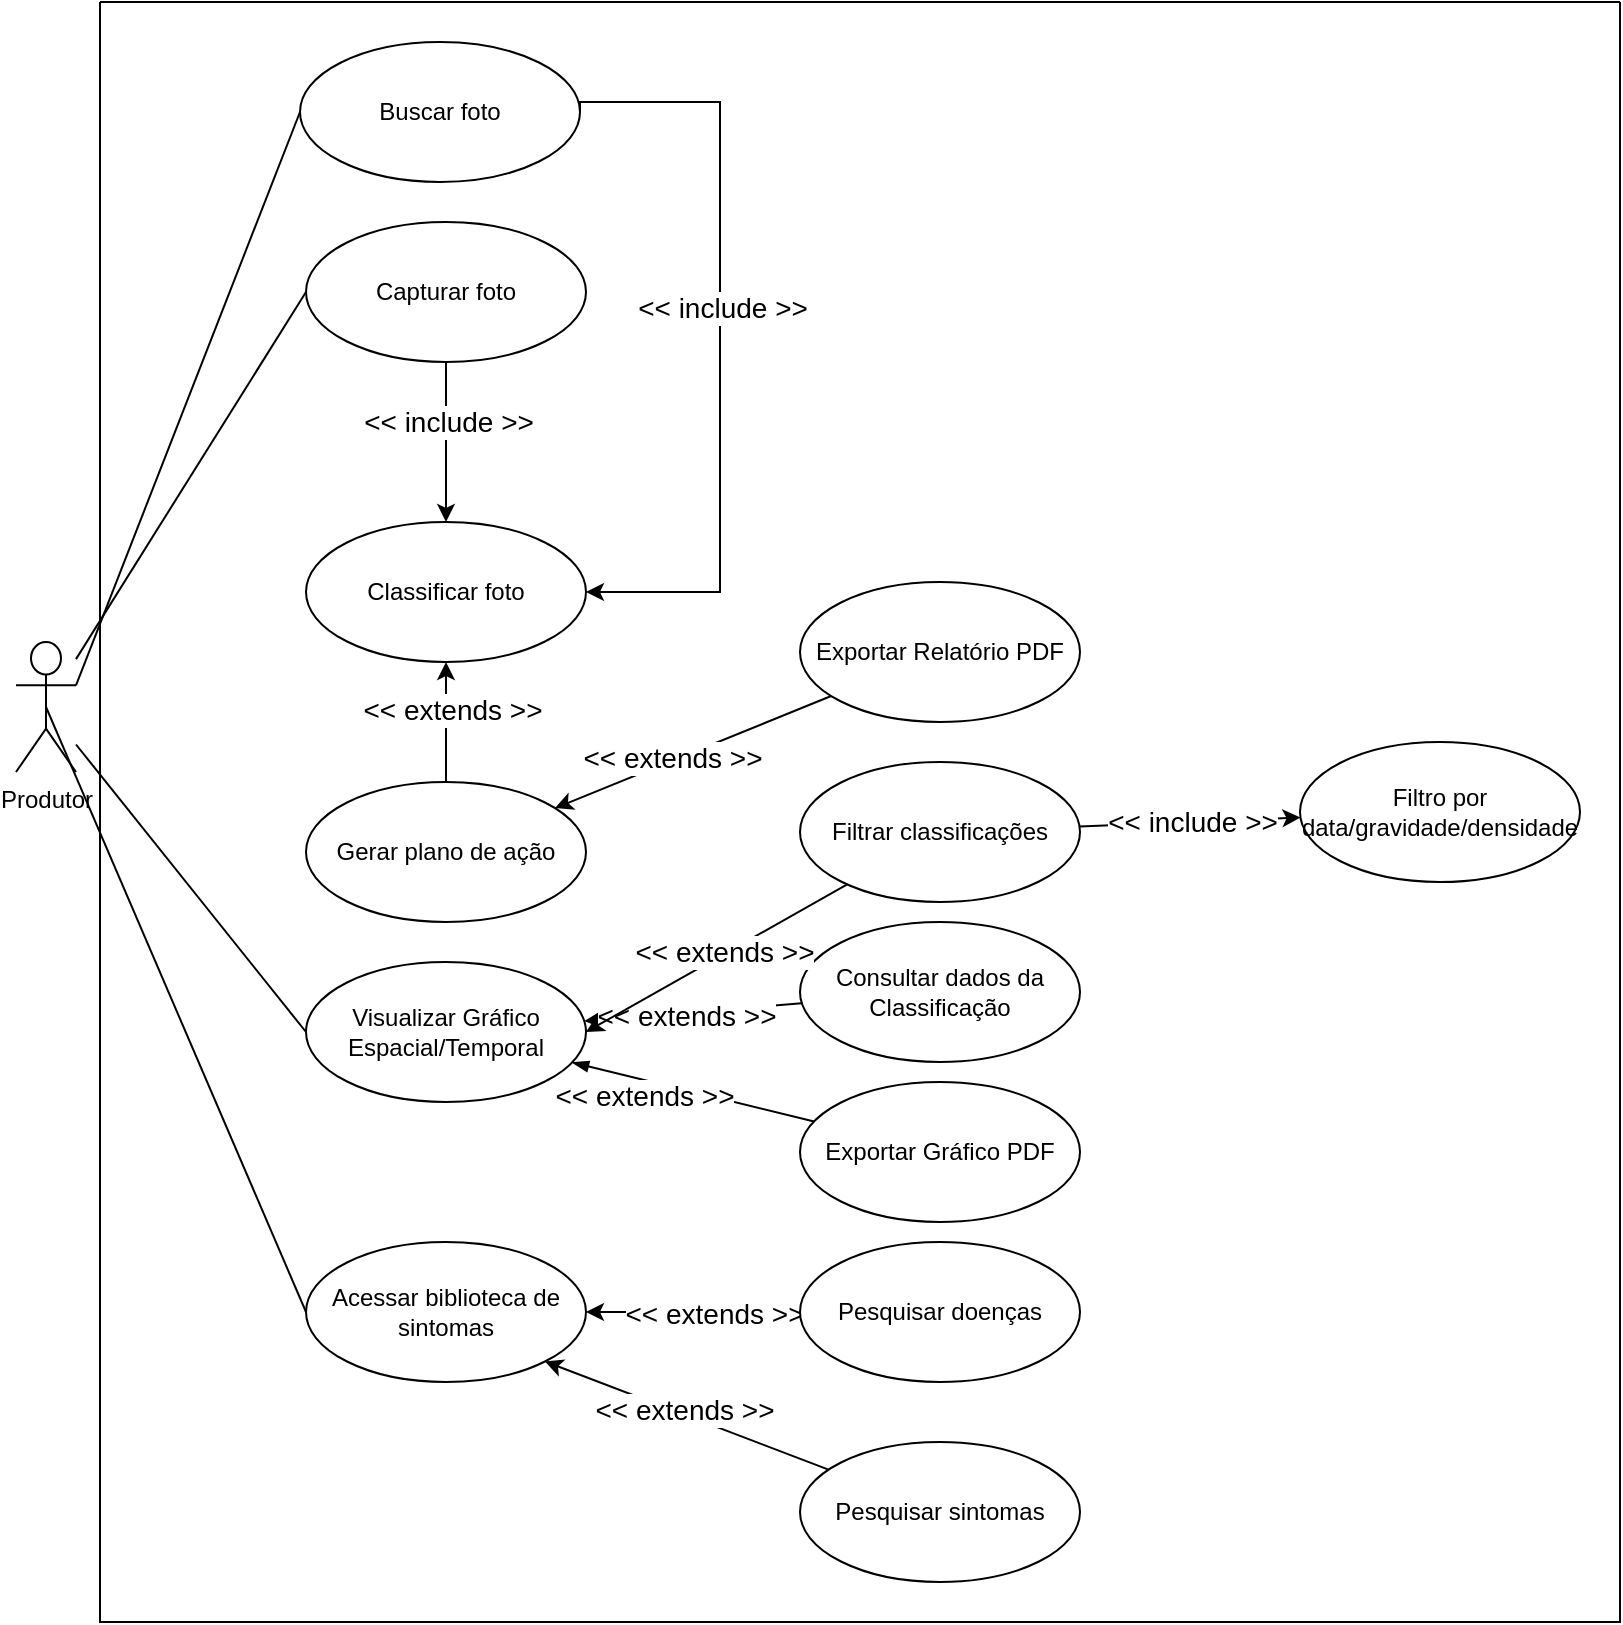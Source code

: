 <mxfile version="28.2.7">
  <diagram name="Página-1" id="2q8f5R7QNdIMXdVPFOrD">
    <mxGraphModel dx="2084" dy="1124" grid="1" gridSize="10" guides="1" tooltips="1" connect="1" arrows="1" fold="1" page="1" pageScale="1" pageWidth="827" pageHeight="1169" background="none" math="0" shadow="0">
      <root>
        <mxCell id="0" />
        <mxCell id="1" parent="0" />
        <mxCell id="ub6JqPsJmsCeWxGJgpJZ-11" style="rounded=0;orthogonalLoop=1;jettySize=auto;html=1;entryX=0;entryY=0.5;entryDx=0;entryDy=0;endArrow=none;endFill=0;" parent="1" source="GUPlHXkuvfN4wE-hsdpa-1" target="GUPlHXkuvfN4wE-hsdpa-2" edge="1">
          <mxGeometry relative="1" as="geometry">
            <mxPoint x="225" y="580" as="targetPoint" />
          </mxGeometry>
        </mxCell>
        <mxCell id="ub6JqPsJmsCeWxGJgpJZ-18" style="rounded=0;orthogonalLoop=1;jettySize=auto;html=1;entryX=0;entryY=0.5;entryDx=0;entryDy=0;endArrow=none;endFill=0;" parent="1" source="GUPlHXkuvfN4wE-hsdpa-1" target="ub6JqPsJmsCeWxGJgpJZ-1" edge="1">
          <mxGeometry relative="1" as="geometry" />
        </mxCell>
        <mxCell id="GUPlHXkuvfN4wE-hsdpa-1" value="Produtor" style="shape=umlActor;verticalLabelPosition=bottom;verticalAlign=top;html=1;" parent="1" vertex="1">
          <mxGeometry x="20" y="500" width="30" height="65" as="geometry" />
        </mxCell>
        <mxCell id="GUPlHXkuvfN4wE-hsdpa-6" value="" style="swimlane;startSize=0;movable=1;resizable=1;rotatable=1;deletable=1;editable=1;locked=0;connectable=1;" parent="1" vertex="1">
          <mxGeometry x="62" y="180" width="760" height="810" as="geometry" />
        </mxCell>
        <mxCell id="ub6JqPsJmsCeWxGJgpJZ-7" value="" style="edgeStyle=orthogonalEdgeStyle;rounded=0;orthogonalLoop=1;jettySize=auto;html=1;" parent="GUPlHXkuvfN4wE-hsdpa-6" source="GUPlHXkuvfN4wE-hsdpa-2" target="GUPlHXkuvfN4wE-hsdpa-7" edge="1">
          <mxGeometry relative="1" as="geometry" />
        </mxCell>
        <mxCell id="ub6JqPsJmsCeWxGJgpJZ-8" value="&lt;font style=&quot;font-size: 14px;&quot;&gt;&amp;lt;&amp;lt; include &amp;gt;&amp;gt;&lt;/font&gt;" style="edgeLabel;html=1;align=center;verticalAlign=middle;resizable=0;points=[];" parent="ub6JqPsJmsCeWxGJgpJZ-7" vertex="1" connectable="0">
          <mxGeometry x="-0.267" y="1" relative="1" as="geometry">
            <mxPoint as="offset" />
          </mxGeometry>
        </mxCell>
        <mxCell id="GUPlHXkuvfN4wE-hsdpa-2" value="Capturar foto" style="ellipse;whiteSpace=wrap;html=1;movable=1;resizable=1;rotatable=1;deletable=1;editable=1;locked=0;connectable=1;" parent="GUPlHXkuvfN4wE-hsdpa-6" vertex="1">
          <mxGeometry x="103" y="110" width="140" height="70" as="geometry" />
        </mxCell>
        <mxCell id="ub6JqPsJmsCeWxGJgpJZ-9" value="" style="edgeStyle=orthogonalEdgeStyle;rounded=0;orthogonalLoop=1;jettySize=auto;html=1;startArrow=classic;startFill=1;endArrow=none;endFill=0;" parent="GUPlHXkuvfN4wE-hsdpa-6" source="GUPlHXkuvfN4wE-hsdpa-7" target="GUPlHXkuvfN4wE-hsdpa-8" edge="1">
          <mxGeometry relative="1" as="geometry" />
        </mxCell>
        <mxCell id="ub6JqPsJmsCeWxGJgpJZ-10" value="&lt;font style=&quot;font-size: 14px;&quot;&gt;&amp;lt;&amp;lt; extends &amp;gt;&amp;gt;&lt;/font&gt;" style="edgeLabel;html=1;align=center;verticalAlign=middle;resizable=0;points=[];" parent="ub6JqPsJmsCeWxGJgpJZ-9" vertex="1" connectable="0">
          <mxGeometry x="-0.2" y="3" relative="1" as="geometry">
            <mxPoint as="offset" />
          </mxGeometry>
        </mxCell>
        <mxCell id="GUPlHXkuvfN4wE-hsdpa-7" value="Classificar foto" style="ellipse;whiteSpace=wrap;html=1;" parent="GUPlHXkuvfN4wE-hsdpa-6" vertex="1">
          <mxGeometry x="103" y="260" width="140" height="70" as="geometry" />
        </mxCell>
        <mxCell id="ub6JqPsJmsCeWxGJgpJZ-16" value="" style="rounded=0;orthogonalLoop=1;jettySize=auto;html=1;endArrow=none;endFill=0;startArrow=classic;startFill=1;" parent="GUPlHXkuvfN4wE-hsdpa-6" source="GUPlHXkuvfN4wE-hsdpa-8" target="ub6JqPsJmsCeWxGJgpJZ-2" edge="1">
          <mxGeometry relative="1" as="geometry" />
        </mxCell>
        <mxCell id="ub6JqPsJmsCeWxGJgpJZ-17" value="&lt;font style=&quot;font-size: 14px;&quot;&gt;&amp;lt;&amp;lt; extends &amp;gt;&amp;gt;&lt;/font&gt;" style="edgeLabel;html=1;align=center;verticalAlign=middle;resizable=0;points=[];" parent="ub6JqPsJmsCeWxGJgpJZ-16" vertex="1" connectable="0">
          <mxGeometry x="-0.143" y="2" relative="1" as="geometry">
            <mxPoint y="1" as="offset" />
          </mxGeometry>
        </mxCell>
        <mxCell id="GUPlHXkuvfN4wE-hsdpa-8" value="Gerar plano de ação" style="ellipse;whiteSpace=wrap;html=1;" parent="GUPlHXkuvfN4wE-hsdpa-6" vertex="1">
          <mxGeometry x="103" y="390" width="140" height="70" as="geometry" />
        </mxCell>
        <mxCell id="ub6JqPsJmsCeWxGJgpJZ-22" value="" style="rounded=0;orthogonalLoop=1;jettySize=auto;html=1;startArrow=blockThin;startFill=1;endArrow=none;endFill=0;" parent="GUPlHXkuvfN4wE-hsdpa-6" source="ub6JqPsJmsCeWxGJgpJZ-1" target="ub6JqPsJmsCeWxGJgpJZ-3" edge="1">
          <mxGeometry relative="1" as="geometry" />
        </mxCell>
        <mxCell id="ub6JqPsJmsCeWxGJgpJZ-23" value="&lt;font style=&quot;font-size: 14px;&quot;&gt;&amp;lt;&amp;lt; extends &amp;gt;&amp;gt;&lt;/font&gt;" style="edgeLabel;html=1;align=center;verticalAlign=middle;resizable=0;points=[];" parent="ub6JqPsJmsCeWxGJgpJZ-22" vertex="1" connectable="0">
          <mxGeometry x="-0.4" y="1" relative="1" as="geometry">
            <mxPoint x="-1" y="9" as="offset" />
          </mxGeometry>
        </mxCell>
        <mxCell id="ub6JqPsJmsCeWxGJgpJZ-27" value="" style="rounded=0;orthogonalLoop=1;jettySize=auto;html=1;endArrow=none;endFill=0;startArrow=classic;startFill=1;" parent="GUPlHXkuvfN4wE-hsdpa-6" source="ub6JqPsJmsCeWxGJgpJZ-1" target="ub6JqPsJmsCeWxGJgpJZ-26" edge="1">
          <mxGeometry relative="1" as="geometry" />
        </mxCell>
        <mxCell id="ub6JqPsJmsCeWxGJgpJZ-28" value="&lt;font style=&quot;font-size: 14px;&quot;&gt;&amp;lt;&amp;lt; extends &amp;gt;&amp;gt;&lt;/font&gt;" style="edgeLabel;html=1;align=center;verticalAlign=middle;resizable=0;points=[];" parent="ub6JqPsJmsCeWxGJgpJZ-27" vertex="1" connectable="0">
          <mxGeometry x="-0.061" y="-1" relative="1" as="geometry">
            <mxPoint as="offset" />
          </mxGeometry>
        </mxCell>
        <mxCell id="ub6JqPsJmsCeWxGJgpJZ-1" value="Visualizar Gráfico Espacial/Temporal" style="ellipse;whiteSpace=wrap;html=1;" parent="GUPlHXkuvfN4wE-hsdpa-6" vertex="1">
          <mxGeometry x="103" y="480" width="140" height="70" as="geometry" />
        </mxCell>
        <mxCell id="ub6JqPsJmsCeWxGJgpJZ-2" value="Exportar Relatório PDF" style="ellipse;whiteSpace=wrap;html=1;" parent="GUPlHXkuvfN4wE-hsdpa-6" vertex="1">
          <mxGeometry x="350" y="290" width="140" height="70" as="geometry" />
        </mxCell>
        <mxCell id="ub6JqPsJmsCeWxGJgpJZ-3" value="Exportar Gráfico PDF" style="ellipse;whiteSpace=wrap;html=1;" parent="GUPlHXkuvfN4wE-hsdpa-6" vertex="1">
          <mxGeometry x="350" y="540" width="140" height="70" as="geometry" />
        </mxCell>
        <mxCell id="ub6JqPsJmsCeWxGJgpJZ-12" value="Buscar foto" style="ellipse;whiteSpace=wrap;html=1;movable=1;resizable=1;rotatable=1;deletable=1;editable=1;locked=0;connectable=1;" parent="GUPlHXkuvfN4wE-hsdpa-6" vertex="1">
          <mxGeometry x="100" y="20" width="140" height="70" as="geometry" />
        </mxCell>
        <mxCell id="ub6JqPsJmsCeWxGJgpJZ-14" value="" style="edgeStyle=orthogonalEdgeStyle;rounded=0;orthogonalLoop=1;jettySize=auto;html=1;exitX=1;exitY=0.5;exitDx=0;exitDy=0;entryX=1;entryY=0.5;entryDx=0;entryDy=0;" parent="GUPlHXkuvfN4wE-hsdpa-6" source="ub6JqPsJmsCeWxGJgpJZ-12" target="GUPlHXkuvfN4wE-hsdpa-7" edge="1">
          <mxGeometry relative="1" as="geometry">
            <mxPoint x="210" y="110" as="sourcePoint" />
            <mxPoint x="210" y="170" as="targetPoint" />
            <Array as="points">
              <mxPoint x="240" y="50" />
              <mxPoint x="310" y="50" />
              <mxPoint x="310" y="295" />
            </Array>
          </mxGeometry>
        </mxCell>
        <mxCell id="ub6JqPsJmsCeWxGJgpJZ-15" value="&lt;font style=&quot;font-size: 14px;&quot;&gt;&amp;lt;&amp;lt; include &amp;gt;&amp;gt;&lt;/font&gt;" style="edgeLabel;html=1;align=center;verticalAlign=middle;resizable=0;points=[];" parent="ub6JqPsJmsCeWxGJgpJZ-14" vertex="1" connectable="0">
          <mxGeometry x="-0.267" y="1" relative="1" as="geometry">
            <mxPoint y="36" as="offset" />
          </mxGeometry>
        </mxCell>
        <mxCell id="ub6JqPsJmsCeWxGJgpJZ-24" value="Acessar biblioteca de sintomas" style="ellipse;whiteSpace=wrap;html=1;" parent="GUPlHXkuvfN4wE-hsdpa-6" vertex="1">
          <mxGeometry x="103" y="620" width="140" height="70" as="geometry" />
        </mxCell>
        <mxCell id="ub6JqPsJmsCeWxGJgpJZ-26" value="Consultar dados da Classificação" style="ellipse;whiteSpace=wrap;html=1;" parent="GUPlHXkuvfN4wE-hsdpa-6" vertex="1">
          <mxGeometry x="350" y="460" width="140" height="70" as="geometry" />
        </mxCell>
        <mxCell id="ub6JqPsJmsCeWxGJgpJZ-30" style="rounded=0;orthogonalLoop=1;jettySize=auto;html=1;entryX=1;entryY=0.5;entryDx=0;entryDy=0;" parent="GUPlHXkuvfN4wE-hsdpa-6" source="ub6JqPsJmsCeWxGJgpJZ-29" target="ub6JqPsJmsCeWxGJgpJZ-1" edge="1">
          <mxGeometry relative="1" as="geometry" />
        </mxCell>
        <mxCell id="ub6JqPsJmsCeWxGJgpJZ-31" value="&lt;font style=&quot;font-size: 14px;&quot;&gt;&amp;lt;&amp;lt; extends &amp;gt;&amp;gt;&lt;/font&gt;" style="edgeLabel;html=1;align=center;verticalAlign=middle;resizable=0;points=[];" parent="ub6JqPsJmsCeWxGJgpJZ-30" vertex="1" connectable="0">
          <mxGeometry x="-0.059" y="-1" relative="1" as="geometry">
            <mxPoint as="offset" />
          </mxGeometry>
        </mxCell>
        <mxCell id="ub6JqPsJmsCeWxGJgpJZ-45" value="" style="rounded=0;orthogonalLoop=1;jettySize=auto;html=1;" parent="GUPlHXkuvfN4wE-hsdpa-6" source="ub6JqPsJmsCeWxGJgpJZ-29" target="ub6JqPsJmsCeWxGJgpJZ-44" edge="1">
          <mxGeometry relative="1" as="geometry" />
        </mxCell>
        <mxCell id="ub6JqPsJmsCeWxGJgpJZ-46" value="&lt;font style=&quot;font-size: 14px;&quot;&gt;&amp;lt;&amp;lt; include &amp;gt;&amp;gt;&lt;/font&gt;" style="edgeLabel;html=1;align=center;verticalAlign=middle;resizable=0;points=[];" parent="ub6JqPsJmsCeWxGJgpJZ-45" vertex="1" connectable="0">
          <mxGeometry x="0.011" relative="1" as="geometry">
            <mxPoint as="offset" />
          </mxGeometry>
        </mxCell>
        <mxCell id="ub6JqPsJmsCeWxGJgpJZ-29" value="Filtrar classificações" style="ellipse;whiteSpace=wrap;html=1;" parent="GUPlHXkuvfN4wE-hsdpa-6" vertex="1">
          <mxGeometry x="350" y="380" width="140" height="70" as="geometry" />
        </mxCell>
        <mxCell id="ub6JqPsJmsCeWxGJgpJZ-33" style="rounded=0;orthogonalLoop=1;jettySize=auto;html=1;" parent="GUPlHXkuvfN4wE-hsdpa-6" source="ub6JqPsJmsCeWxGJgpJZ-32" target="ub6JqPsJmsCeWxGJgpJZ-24" edge="1">
          <mxGeometry relative="1" as="geometry" />
        </mxCell>
        <mxCell id="ub6JqPsJmsCeWxGJgpJZ-35" value="&lt;font style=&quot;font-size: 14px;&quot;&gt;&amp;lt;&amp;lt; extends &amp;gt;&amp;gt;&lt;/font&gt;" style="edgeLabel;html=1;align=center;verticalAlign=middle;resizable=0;points=[];" parent="ub6JqPsJmsCeWxGJgpJZ-33" vertex="1" connectable="0">
          <mxGeometry x="-0.185" y="1" relative="1" as="geometry">
            <mxPoint as="offset" />
          </mxGeometry>
        </mxCell>
        <mxCell id="ub6JqPsJmsCeWxGJgpJZ-32" value="Pesquisar doenças" style="ellipse;whiteSpace=wrap;html=1;" parent="GUPlHXkuvfN4wE-hsdpa-6" vertex="1">
          <mxGeometry x="350" y="620" width="140" height="70" as="geometry" />
        </mxCell>
        <mxCell id="ub6JqPsJmsCeWxGJgpJZ-37" style="rounded=0;orthogonalLoop=1;jettySize=auto;html=1;entryX=1;entryY=1;entryDx=0;entryDy=0;" parent="GUPlHXkuvfN4wE-hsdpa-6" source="ub6JqPsJmsCeWxGJgpJZ-36" target="ub6JqPsJmsCeWxGJgpJZ-24" edge="1">
          <mxGeometry relative="1" as="geometry">
            <mxPoint x="250" y="800" as="targetPoint" />
          </mxGeometry>
        </mxCell>
        <mxCell id="ub6JqPsJmsCeWxGJgpJZ-38" value="&lt;font style=&quot;font-size: 14px;&quot;&gt;&amp;lt;&amp;lt; extends &amp;gt;&amp;gt;&lt;/font&gt;" style="edgeLabel;html=1;align=center;verticalAlign=middle;resizable=0;points=[];" parent="ub6JqPsJmsCeWxGJgpJZ-37" vertex="1" connectable="0">
          <mxGeometry x="0.033" y="-2" relative="1" as="geometry">
            <mxPoint as="offset" />
          </mxGeometry>
        </mxCell>
        <mxCell id="ub6JqPsJmsCeWxGJgpJZ-36" value="Pesquisar sintomas" style="ellipse;whiteSpace=wrap;html=1;" parent="GUPlHXkuvfN4wE-hsdpa-6" vertex="1">
          <mxGeometry x="350" y="720" width="140" height="70" as="geometry" />
        </mxCell>
        <mxCell id="ub6JqPsJmsCeWxGJgpJZ-44" value="Filtro por data/gravidade/densidade" style="ellipse;whiteSpace=wrap;html=1;" parent="GUPlHXkuvfN4wE-hsdpa-6" vertex="1">
          <mxGeometry x="600" y="370" width="140" height="70" as="geometry" />
        </mxCell>
        <mxCell id="ub6JqPsJmsCeWxGJgpJZ-13" style="rounded=0;orthogonalLoop=1;jettySize=auto;html=1;entryX=0;entryY=0.5;entryDx=0;entryDy=0;endArrow=none;endFill=0;exitX=1;exitY=0.333;exitDx=0;exitDy=0;exitPerimeter=0;" parent="1" source="GUPlHXkuvfN4wE-hsdpa-1" target="ub6JqPsJmsCeWxGJgpJZ-12" edge="1">
          <mxGeometry relative="1" as="geometry">
            <mxPoint x="430" y="315" as="sourcePoint" />
            <mxPoint x="675" y="190" as="targetPoint" />
          </mxGeometry>
        </mxCell>
        <mxCell id="ub6JqPsJmsCeWxGJgpJZ-25" style="rounded=0;orthogonalLoop=1;jettySize=auto;html=1;entryX=0;entryY=0.5;entryDx=0;entryDy=0;endArrow=none;endFill=0;exitX=0.5;exitY=0.5;exitDx=0;exitDy=0;exitPerimeter=0;" parent="1" target="ub6JqPsJmsCeWxGJgpJZ-24" edge="1" source="GUPlHXkuvfN4wE-hsdpa-1">
          <mxGeometry relative="1" as="geometry">
            <mxPoint x="160" y="340" as="sourcePoint" />
            <mxPoint x="415" y="669" as="targetPoint" />
          </mxGeometry>
        </mxCell>
      </root>
    </mxGraphModel>
  </diagram>
</mxfile>
